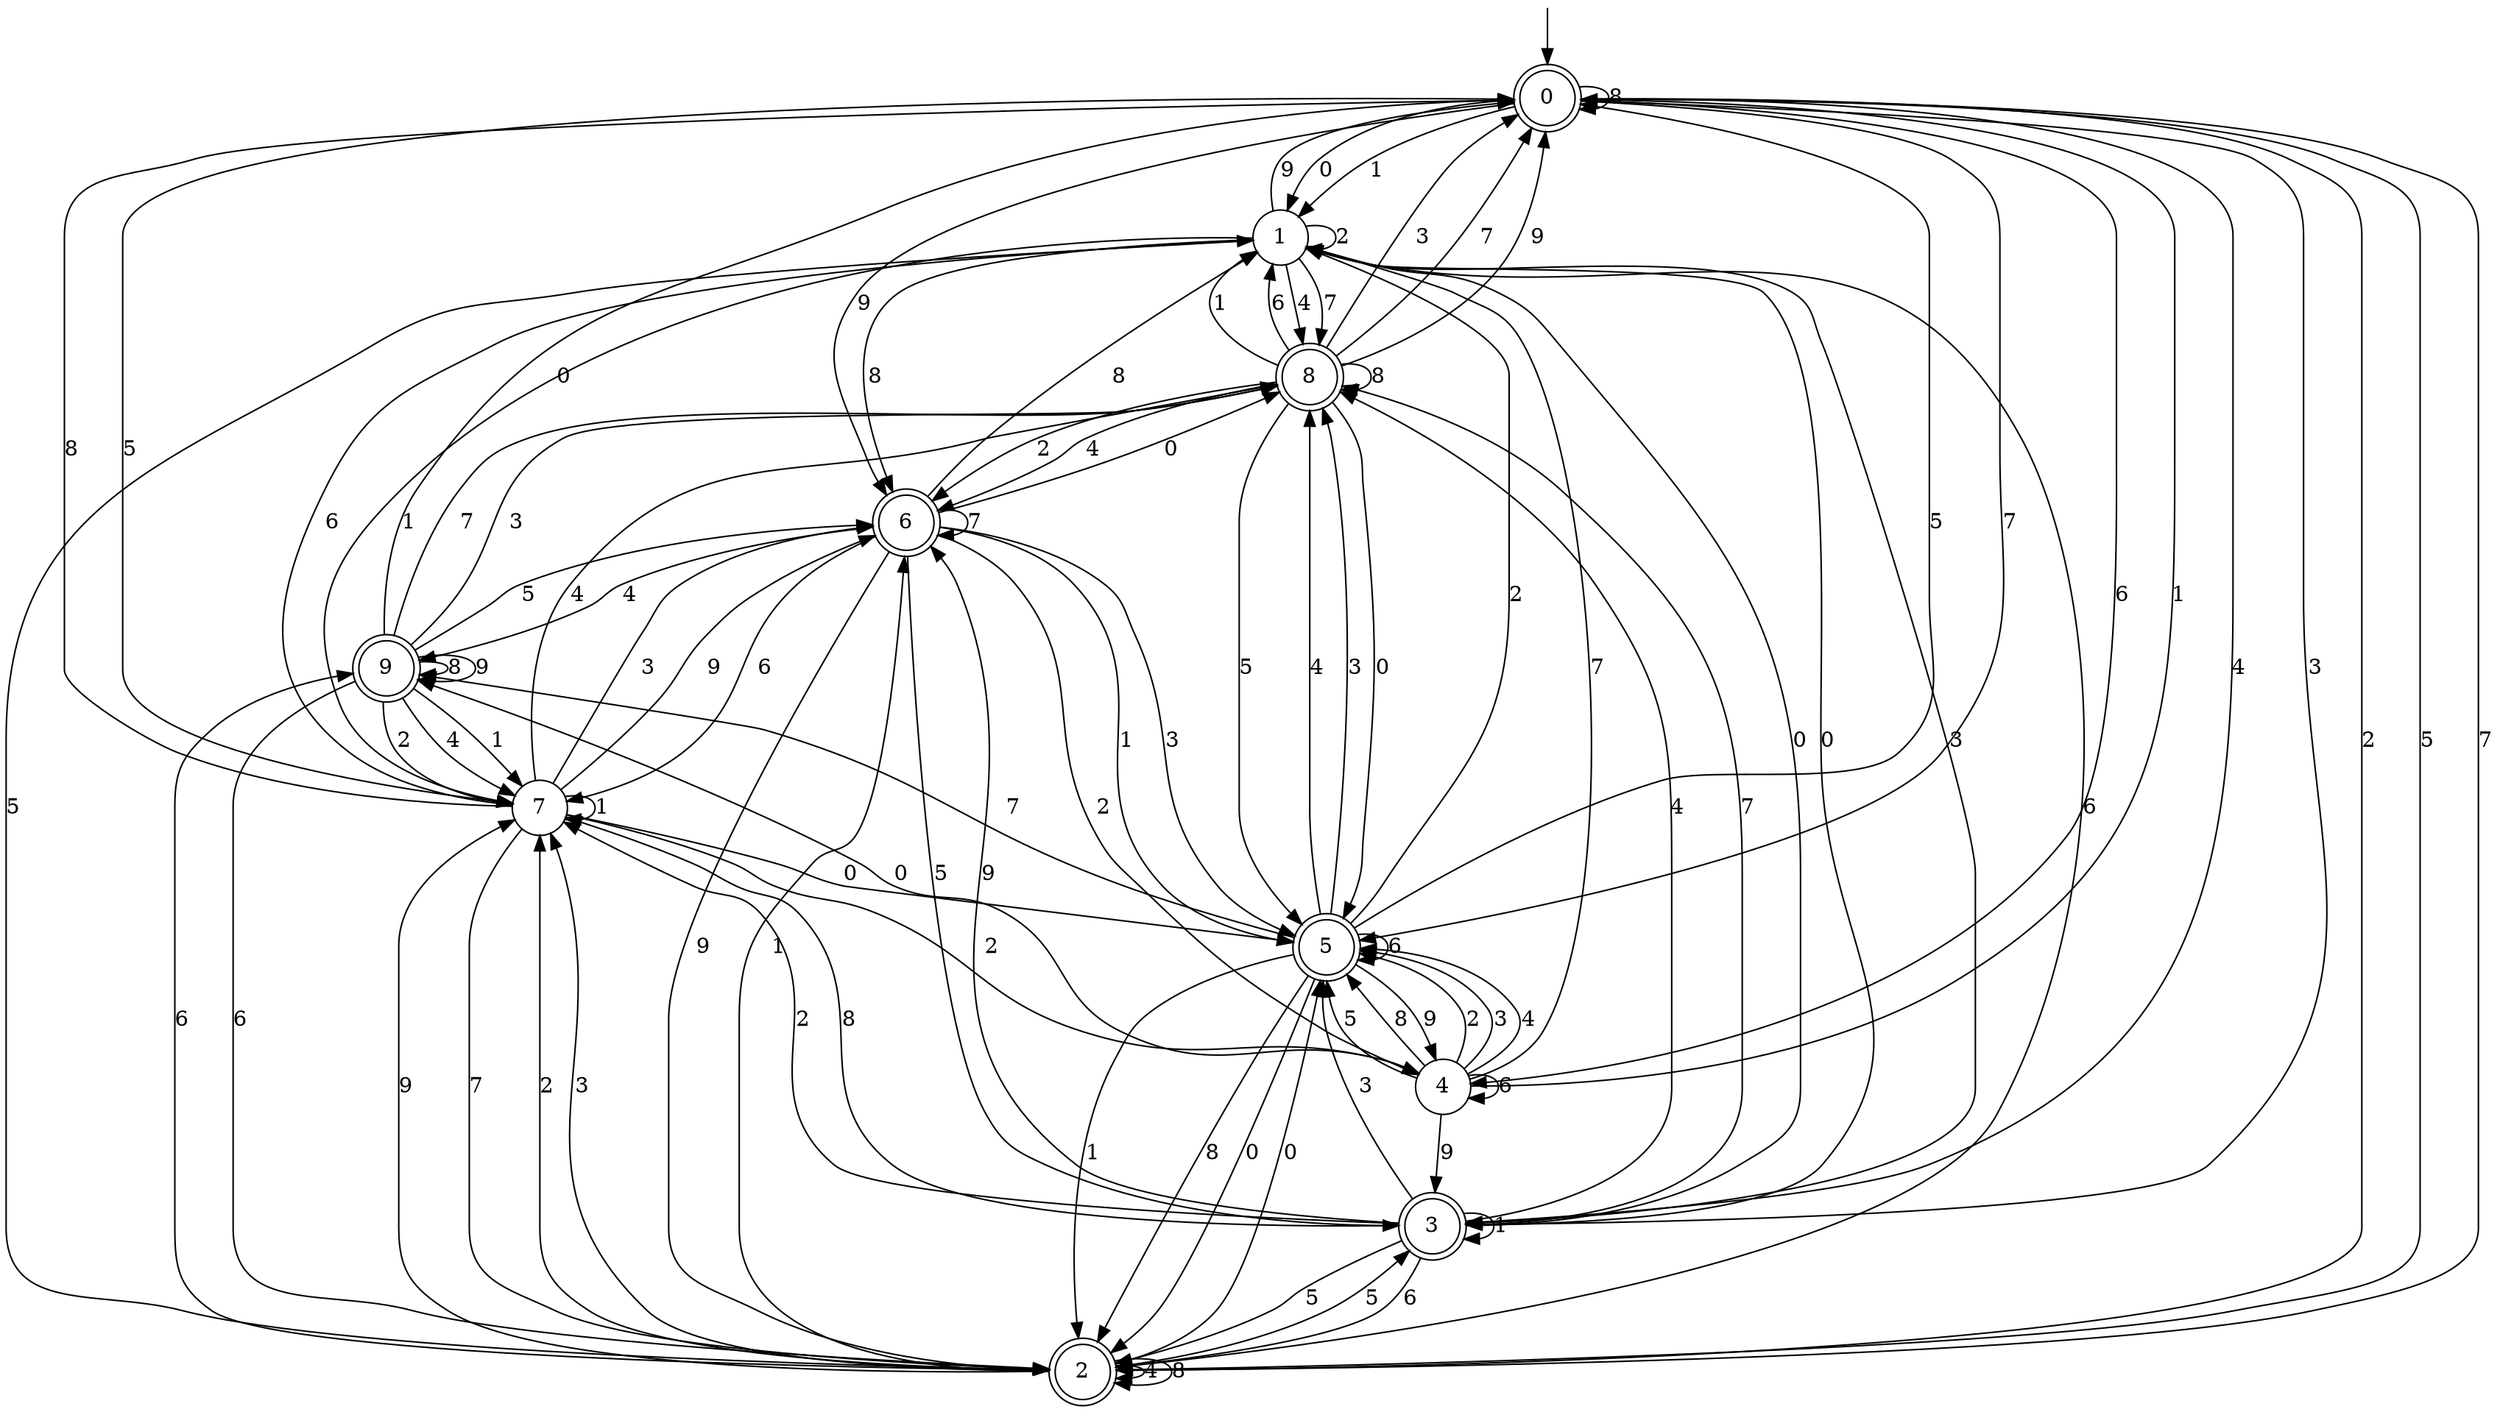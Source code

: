digraph g {

	s0 [shape="doublecircle" label="0"];
	s1 [shape="circle" label="1"];
	s2 [shape="doublecircle" label="2"];
	s3 [shape="doublecircle" label="3"];
	s4 [shape="circle" label="4"];
	s5 [shape="doublecircle" label="5"];
	s6 [shape="doublecircle" label="6"];
	s7 [shape="circle" label="7"];
	s8 [shape="doublecircle" label="8"];
	s9 [shape="doublecircle" label="9"];
	s0 -> s1 [label="0"];
	s0 -> s1 [label="1"];
	s0 -> s2 [label="2"];
	s0 -> s3 [label="3"];
	s0 -> s3 [label="4"];
	s0 -> s2 [label="5"];
	s0 -> s4 [label="6"];
	s0 -> s5 [label="7"];
	s0 -> s0 [label="8"];
	s0 -> s6 [label="9"];
	s1 -> s3 [label="0"];
	s1 -> s7 [label="1"];
	s1 -> s1 [label="2"];
	s1 -> s3 [label="3"];
	s1 -> s8 [label="4"];
	s1 -> s2 [label="5"];
	s1 -> s2 [label="6"];
	s1 -> s8 [label="7"];
	s1 -> s6 [label="8"];
	s1 -> s0 [label="9"];
	s2 -> s5 [label="0"];
	s2 -> s6 [label="1"];
	s2 -> s7 [label="2"];
	s2 -> s7 [label="3"];
	s2 -> s2 [label="4"];
	s2 -> s3 [label="5"];
	s2 -> s9 [label="6"];
	s2 -> s0 [label="7"];
	s2 -> s2 [label="8"];
	s2 -> s7 [label="9"];
	s3 -> s1 [label="0"];
	s3 -> s3 [label="1"];
	s3 -> s7 [label="2"];
	s3 -> s5 [label="3"];
	s3 -> s8 [label="4"];
	s3 -> s2 [label="5"];
	s3 -> s2 [label="6"];
	s3 -> s8 [label="7"];
	s3 -> s7 [label="8"];
	s3 -> s6 [label="9"];
	s4 -> s9 [label="0"];
	s4 -> s0 [label="1"];
	s4 -> s5 [label="2"];
	s4 -> s5 [label="3"];
	s4 -> s5 [label="4"];
	s4 -> s5 [label="5"];
	s4 -> s4 [label="6"];
	s4 -> s1 [label="7"];
	s4 -> s5 [label="8"];
	s4 -> s3 [label="9"];
	s5 -> s2 [label="0"];
	s5 -> s2 [label="1"];
	s5 -> s1 [label="2"];
	s5 -> s8 [label="3"];
	s5 -> s8 [label="4"];
	s5 -> s0 [label="5"];
	s5 -> s5 [label="6"];
	s5 -> s9 [label="7"];
	s5 -> s2 [label="8"];
	s5 -> s4 [label="9"];
	s6 -> s8 [label="0"];
	s6 -> s5 [label="1"];
	s6 -> s4 [label="2"];
	s6 -> s5 [label="3"];
	s6 -> s9 [label="4"];
	s6 -> s3 [label="5"];
	s6 -> s7 [label="6"];
	s6 -> s6 [label="7"];
	s6 -> s1 [label="8"];
	s6 -> s2 [label="9"];
	s7 -> s5 [label="0"];
	s7 -> s7 [label="1"];
	s7 -> s4 [label="2"];
	s7 -> s6 [label="3"];
	s7 -> s8 [label="4"];
	s7 -> s0 [label="5"];
	s7 -> s1 [label="6"];
	s7 -> s2 [label="7"];
	s7 -> s0 [label="8"];
	s7 -> s6 [label="9"];
	s8 -> s5 [label="0"];
	s8 -> s1 [label="1"];
	s8 -> s6 [label="2"];
	s8 -> s0 [label="3"];
	s8 -> s6 [label="4"];
	s8 -> s5 [label="5"];
	s8 -> s1 [label="6"];
	s8 -> s0 [label="7"];
	s8 -> s8 [label="8"];
	s8 -> s0 [label="9"];
	s9 -> s0 [label="0"];
	s9 -> s7 [label="1"];
	s9 -> s7 [label="2"];
	s9 -> s8 [label="3"];
	s9 -> s7 [label="4"];
	s9 -> s6 [label="5"];
	s9 -> s2 [label="6"];
	s9 -> s8 [label="7"];
	s9 -> s9 [label="8"];
	s9 -> s9 [label="9"];

__start0 [label="" shape="none" width="0" height="0"];
__start0 -> s0;

}
